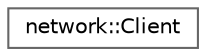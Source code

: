 digraph "Graphical Class Hierarchy"
{
 // LATEX_PDF_SIZE
  bgcolor="transparent";
  edge [fontname=Helvetica,fontsize=10,labelfontname=Helvetica,labelfontsize=10];
  node [fontname=Helvetica,fontsize=10,shape=box,height=0.2,width=0.4];
  rankdir="LR";
  Node0 [label="network::Client",height=0.2,width=0.4,color="grey40", fillcolor="white", style="filled",URL="$d4/d35/structnetwork_1_1_client.html",tooltip=" "];
}
